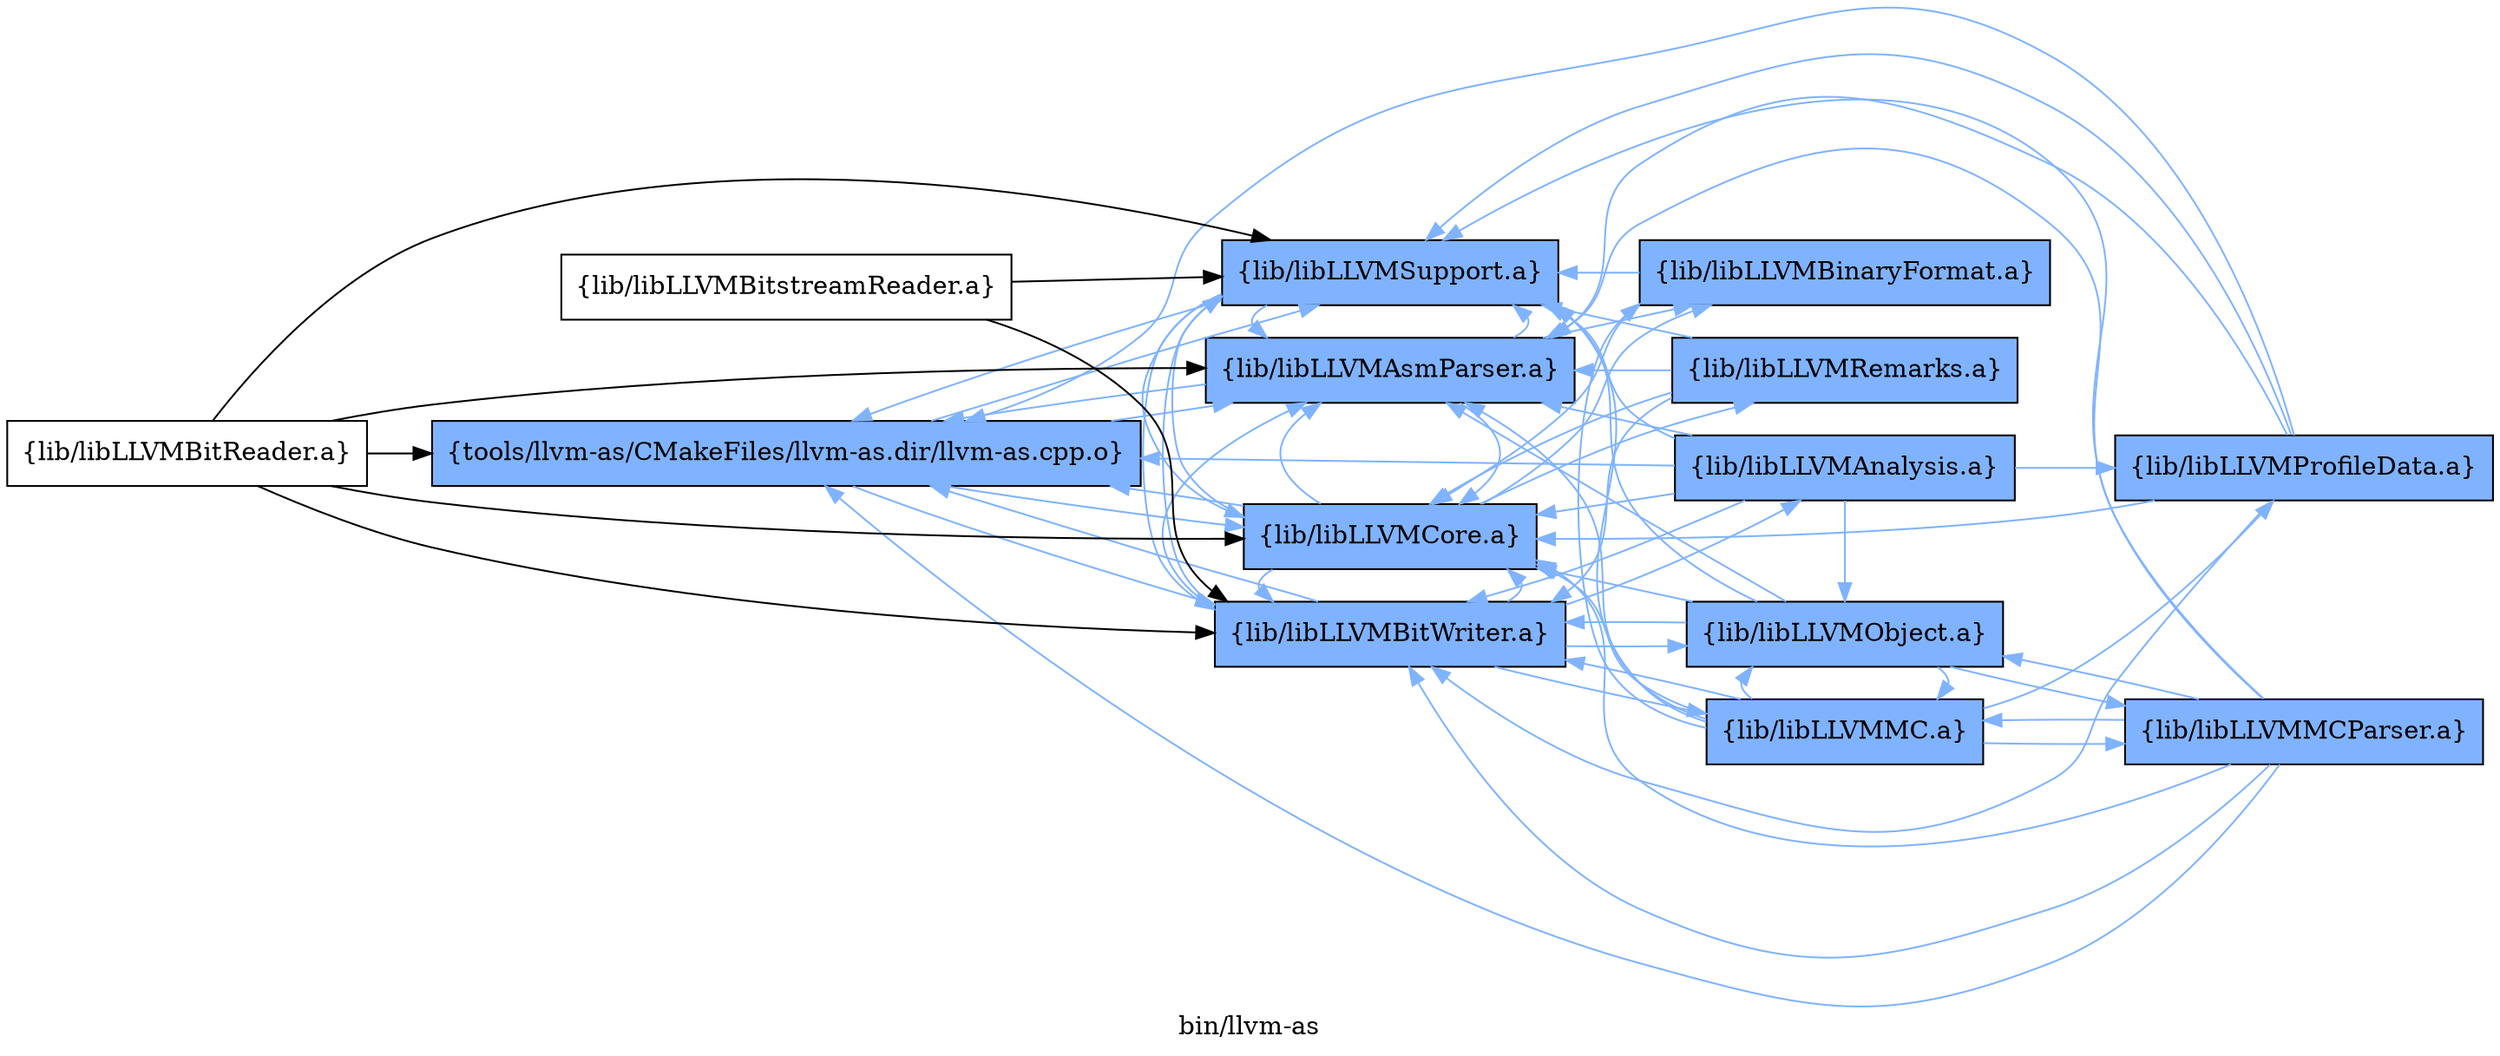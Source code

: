 digraph "bin/llvm-as" {
	label="bin/llvm-as";
	rankdir=LR;
	{ rank=same; Node0x55d40ee86c18;  }
	{ rank=same; Node0x55d40ee86358; Node0x55d40ee85e58; Node0x55d40ee86cb8; Node0x55d40ee867b8;  }
	{ rank=same; Node0x55d40ee80c78; Node0x55d40ee89e18; Node0x55d40ee8ab38; Node0x55d40ee82618; Node0x55d40ee888d8;  }

	Node0x55d40ee86c18 [shape=record,shape=box,group=1,style=filled,fillcolor="0.600000 0.5 1",label="{tools/llvm-as/CMakeFiles/llvm-as.dir/llvm-as.cpp.o}"];
	Node0x55d40ee86c18 -> Node0x55d40ee86358[color="0.600000 0.5 1"];
	Node0x55d40ee86c18 -> Node0x55d40ee85e58[color="0.600000 0.5 1"];
	Node0x55d40ee86c18 -> Node0x55d40ee86cb8[color="0.600000 0.5 1"];
	Node0x55d40ee86c18 -> Node0x55d40ee867b8[color="0.600000 0.5 1"];
	Node0x55d40ee86358 [shape=record,shape=box,group=1,style=filled,fillcolor="0.600000 0.5 1",label="{lib/libLLVMAsmParser.a}"];
	Node0x55d40ee86358 -> Node0x55d40ee86c18[color="0.600000 0.5 1"];
	Node0x55d40ee86358 -> Node0x55d40ee86cb8[color="0.600000 0.5 1"];
	Node0x55d40ee86358 -> Node0x55d40ee867b8[color="0.600000 0.5 1"];
	Node0x55d40ee86358 -> Node0x55d40ee80c78[color="0.600000 0.5 1"];
	Node0x55d40ee85e58 [shape=record,shape=box,group=1,style=filled,fillcolor="0.600000 0.5 1",label="{lib/libLLVMBitWriter.a}"];
	Node0x55d40ee85e58 -> Node0x55d40ee86c18[color="0.600000 0.5 1"];
	Node0x55d40ee85e58 -> Node0x55d40ee86358[color="0.600000 0.5 1"];
	Node0x55d40ee85e58 -> Node0x55d40ee86cb8[color="0.600000 0.5 1"];
	Node0x55d40ee85e58 -> Node0x55d40ee867b8[color="0.600000 0.5 1"];
	Node0x55d40ee85e58 -> Node0x55d40ee89e18[color="0.600000 0.5 1"];
	Node0x55d40ee85e58 -> Node0x55d40ee8ab38[color="0.600000 0.5 1"];
	Node0x55d40ee85e58 -> Node0x55d40ee82618[color="0.600000 0.5 1"];
	Node0x55d40ee86cb8 [shape=record,shape=box,group=1,style=filled,fillcolor="0.600000 0.5 1",label="{lib/libLLVMCore.a}"];
	Node0x55d40ee86cb8 -> Node0x55d40ee86c18[color="0.600000 0.5 1"];
	Node0x55d40ee86cb8 -> Node0x55d40ee86358[color="0.600000 0.5 1"];
	Node0x55d40ee86cb8 -> Node0x55d40ee85e58[color="0.600000 0.5 1"];
	Node0x55d40ee86cb8 -> Node0x55d40ee867b8[color="0.600000 0.5 1"];
	Node0x55d40ee86cb8 -> Node0x55d40ee80c78[color="0.600000 0.5 1"];
	Node0x55d40ee86cb8 -> Node0x55d40ee888d8[color="0.600000 0.5 1"];
	Node0x55d40ee867b8 [shape=record,shape=box,group=1,style=filled,fillcolor="0.600000 0.5 1",label="{lib/libLLVMSupport.a}"];
	Node0x55d40ee867b8 -> Node0x55d40ee86358[color="0.600000 0.5 1"];
	Node0x55d40ee867b8 -> Node0x55d40ee85e58[color="0.600000 0.5 1"];
	Node0x55d40ee867b8 -> Node0x55d40ee86cb8[color="0.600000 0.5 1"];
	Node0x55d40ee867b8 -> Node0x55d40ee86c18[color="0.600000 0.5 1"];
	Node0x55d40ee80c78 [shape=record,shape=box,group=1,style=filled,fillcolor="0.600000 0.5 1",label="{lib/libLLVMBinaryFormat.a}"];
	Node0x55d40ee80c78 -> Node0x55d40ee86cb8[color="0.600000 0.5 1"];
	Node0x55d40ee80c78 -> Node0x55d40ee867b8[color="0.600000 0.5 1"];
	Node0x55d40ee89e18 [shape=record,shape=box,group=1,style=filled,fillcolor="0.600000 0.5 1",label="{lib/libLLVMAnalysis.a}"];
	Node0x55d40ee89e18 -> Node0x55d40ee86c18[color="0.600000 0.5 1"];
	Node0x55d40ee89e18 -> Node0x55d40ee86358[color="0.600000 0.5 1"];
	Node0x55d40ee89e18 -> Node0x55d40ee86cb8[color="0.600000 0.5 1"];
	Node0x55d40ee89e18 -> Node0x55d40ee867b8[color="0.600000 0.5 1"];
	Node0x55d40ee89e18 -> Node0x55d40ee8ab38[color="0.600000 0.5 1"];
	Node0x55d40ee89e18 -> Node0x55d40ee85e58[color="0.600000 0.5 1"];
	Node0x55d40ee89e18 -> Node0x55d40ee89918[color="0.600000 0.5 1"];
	Node0x55d40ee8ab38 [shape=record,shape=box,group=1,style=filled,fillcolor="0.600000 0.5 1",label="{lib/libLLVMObject.a}"];
	Node0x55d40ee8ab38 -> Node0x55d40ee86358[color="0.600000 0.5 1"];
	Node0x55d40ee8ab38 -> Node0x55d40ee85e58[color="0.600000 0.5 1"];
	Node0x55d40ee8ab38 -> Node0x55d40ee86cb8[color="0.600000 0.5 1"];
	Node0x55d40ee8ab38 -> Node0x55d40ee867b8[color="0.600000 0.5 1"];
	Node0x55d40ee8ab38 -> Node0x55d40ee82618[color="0.600000 0.5 1"];
	Node0x55d40ee8ab38 -> Node0x55d40ee89238[color="0.600000 0.5 1"];
	Node0x55d40ee82618 [shape=record,shape=box,group=1,style=filled,fillcolor="0.600000 0.5 1",label="{lib/libLLVMMC.a}"];
	Node0x55d40ee82618 -> Node0x55d40ee86cb8[color="0.600000 0.5 1"];
	Node0x55d40ee82618 -> Node0x55d40ee867b8[color="0.600000 0.5 1"];
	Node0x55d40ee82618 -> Node0x55d40ee8ab38[color="0.600000 0.5 1"];
	Node0x55d40ee82618 -> Node0x55d40ee86358[color="0.600000 0.5 1"];
	Node0x55d40ee82618 -> Node0x55d40ee85e58[color="0.600000 0.5 1"];
	Node0x55d40ee82618 -> Node0x55d40ee89918[color="0.600000 0.5 1"];
	Node0x55d40ee82618 -> Node0x55d40ee89238[color="0.600000 0.5 1"];
	Node0x55d40ee82618 -> Node0x55d40ee80c78[color="0.600000 0.5 1"];
	Node0x55d40ee888d8 [shape=record,shape=box,group=1,style=filled,fillcolor="0.600000 0.5 1",label="{lib/libLLVMRemarks.a}"];
	Node0x55d40ee888d8 -> Node0x55d40ee867b8[color="0.600000 0.5 1"];
	Node0x55d40ee888d8 -> Node0x55d40ee85e58[color="0.600000 0.5 1"];
	Node0x55d40ee888d8 -> Node0x55d40ee86cb8[color="0.600000 0.5 1"];
	Node0x55d40ee888d8 -> Node0x55d40ee86358[color="0.600000 0.5 1"];
	Node0x55d40ee89918 [shape=record,shape=box,group=1,style=filled,fillcolor="0.600000 0.5 1",label="{lib/libLLVMProfileData.a}"];
	Node0x55d40ee89918 -> Node0x55d40ee86c18[color="0.600000 0.5 1"];
	Node0x55d40ee89918 -> Node0x55d40ee85e58[color="0.600000 0.5 1"];
	Node0x55d40ee89918 -> Node0x55d40ee86cb8[color="0.600000 0.5 1"];
	Node0x55d40ee89918 -> Node0x55d40ee867b8[color="0.600000 0.5 1"];
	Node0x55d40ee89918 -> Node0x55d40ee86358[color="0.600000 0.5 1"];
	Node0x55d40ee89238 [shape=record,shape=box,group=1,style=filled,fillcolor="0.600000 0.5 1",label="{lib/libLLVMMCParser.a}"];
	Node0x55d40ee89238 -> Node0x55d40ee86c18[color="0.600000 0.5 1"];
	Node0x55d40ee89238 -> Node0x55d40ee86358[color="0.600000 0.5 1"];
	Node0x55d40ee89238 -> Node0x55d40ee85e58[color="0.600000 0.5 1"];
	Node0x55d40ee89238 -> Node0x55d40ee86cb8[color="0.600000 0.5 1"];
	Node0x55d40ee89238 -> Node0x55d40ee867b8[color="0.600000 0.5 1"];
	Node0x55d40ee89238 -> Node0x55d40ee8ab38[color="0.600000 0.5 1"];
	Node0x55d40ee89238 -> Node0x55d40ee82618[color="0.600000 0.5 1"];
	Node0x55d40ee80ef8 [shape=record,shape=box,group=0,label="{lib/libLLVMBitReader.a}"];
	Node0x55d40ee80ef8 -> Node0x55d40ee86c18;
	Node0x55d40ee80ef8 -> Node0x55d40ee86358;
	Node0x55d40ee80ef8 -> Node0x55d40ee85e58;
	Node0x55d40ee80ef8 -> Node0x55d40ee86cb8;
	Node0x55d40ee80ef8 -> Node0x55d40ee867b8;
	Node0x55d40ee89828 [shape=record,shape=box,group=0,label="{lib/libLLVMBitstreamReader.a}"];
	Node0x55d40ee89828 -> Node0x55d40ee85e58;
	Node0x55d40ee89828 -> Node0x55d40ee867b8;
}
